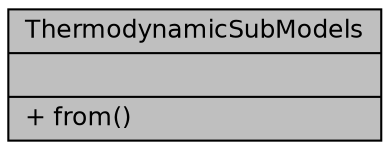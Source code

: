 digraph "ThermodynamicSubModels"
{
  bgcolor="transparent";
  edge [fontname="Helvetica",fontsize="12",labelfontname="Helvetica",labelfontsize="12"];
  node [fontname="Helvetica",fontsize="12",shape=record];
  Node1 [label="{ThermodynamicSubModels\n||+ from()\l}",height=0.2,width=0.4,color="black", fillcolor="grey75", style="filled", fontcolor="black"];
}
